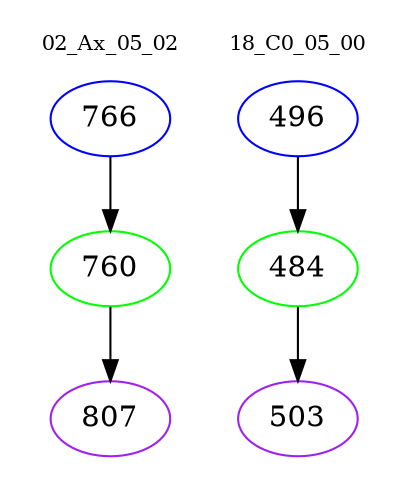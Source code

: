 digraph{
subgraph cluster_0 {
color = white
label = "02_Ax_05_02";
fontsize=10;
T0_766 [label="766", color="blue"]
T0_766 -> T0_760 [color="black"]
T0_760 [label="760", color="green"]
T0_760 -> T0_807 [color="black"]
T0_807 [label="807", color="purple"]
}
subgraph cluster_1 {
color = white
label = "18_C0_05_00";
fontsize=10;
T1_496 [label="496", color="blue"]
T1_496 -> T1_484 [color="black"]
T1_484 [label="484", color="green"]
T1_484 -> T1_503 [color="black"]
T1_503 [label="503", color="purple"]
}
}
